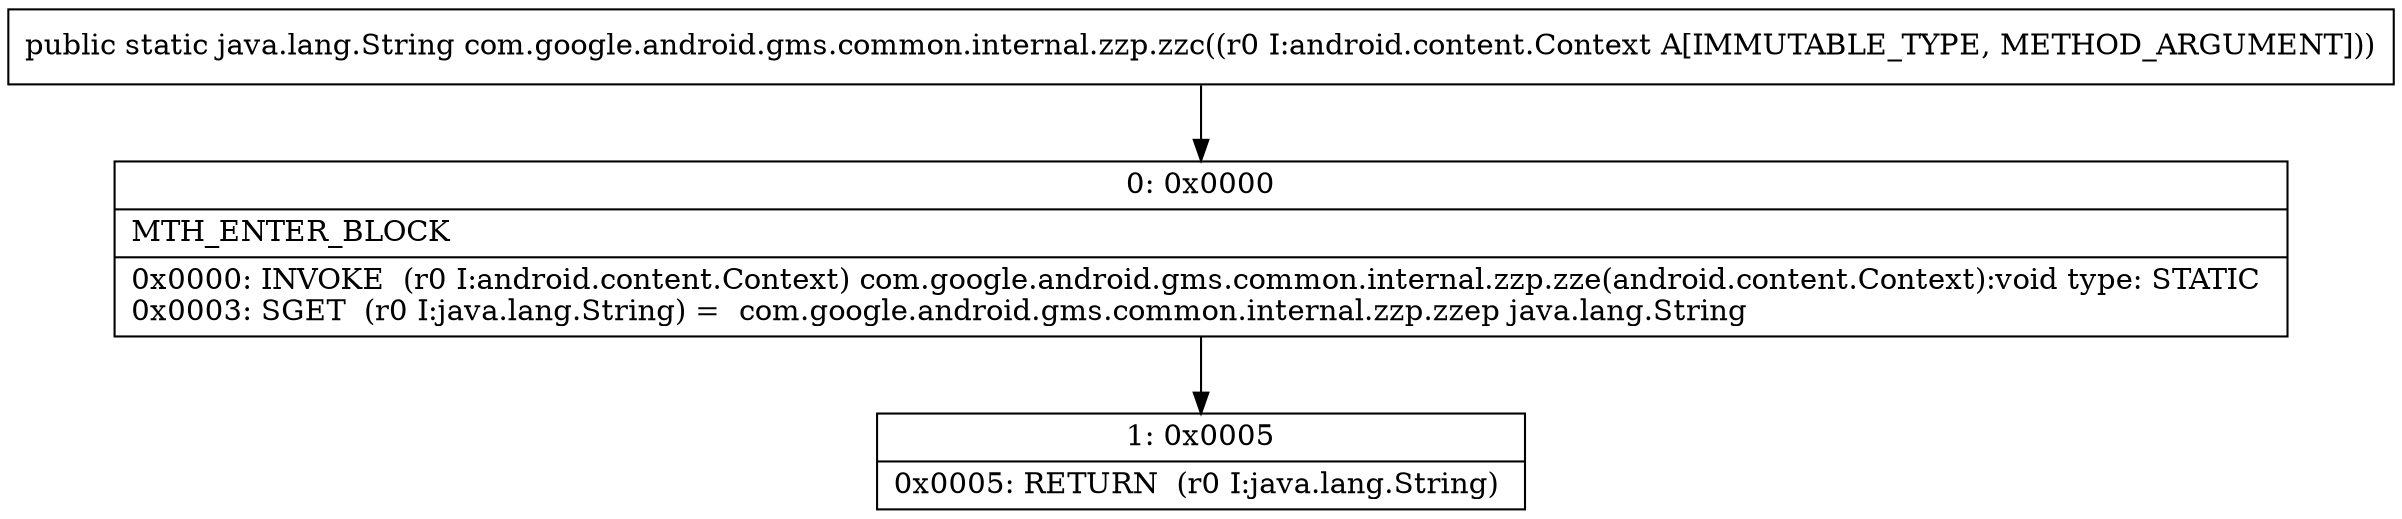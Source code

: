 digraph "CFG forcom.google.android.gms.common.internal.zzp.zzc(Landroid\/content\/Context;)Ljava\/lang\/String;" {
Node_0 [shape=record,label="{0\:\ 0x0000|MTH_ENTER_BLOCK\l|0x0000: INVOKE  (r0 I:android.content.Context) com.google.android.gms.common.internal.zzp.zze(android.content.Context):void type: STATIC \l0x0003: SGET  (r0 I:java.lang.String) =  com.google.android.gms.common.internal.zzp.zzep java.lang.String \l}"];
Node_1 [shape=record,label="{1\:\ 0x0005|0x0005: RETURN  (r0 I:java.lang.String) \l}"];
MethodNode[shape=record,label="{public static java.lang.String com.google.android.gms.common.internal.zzp.zzc((r0 I:android.content.Context A[IMMUTABLE_TYPE, METHOD_ARGUMENT])) }"];
MethodNode -> Node_0;
Node_0 -> Node_1;
}

